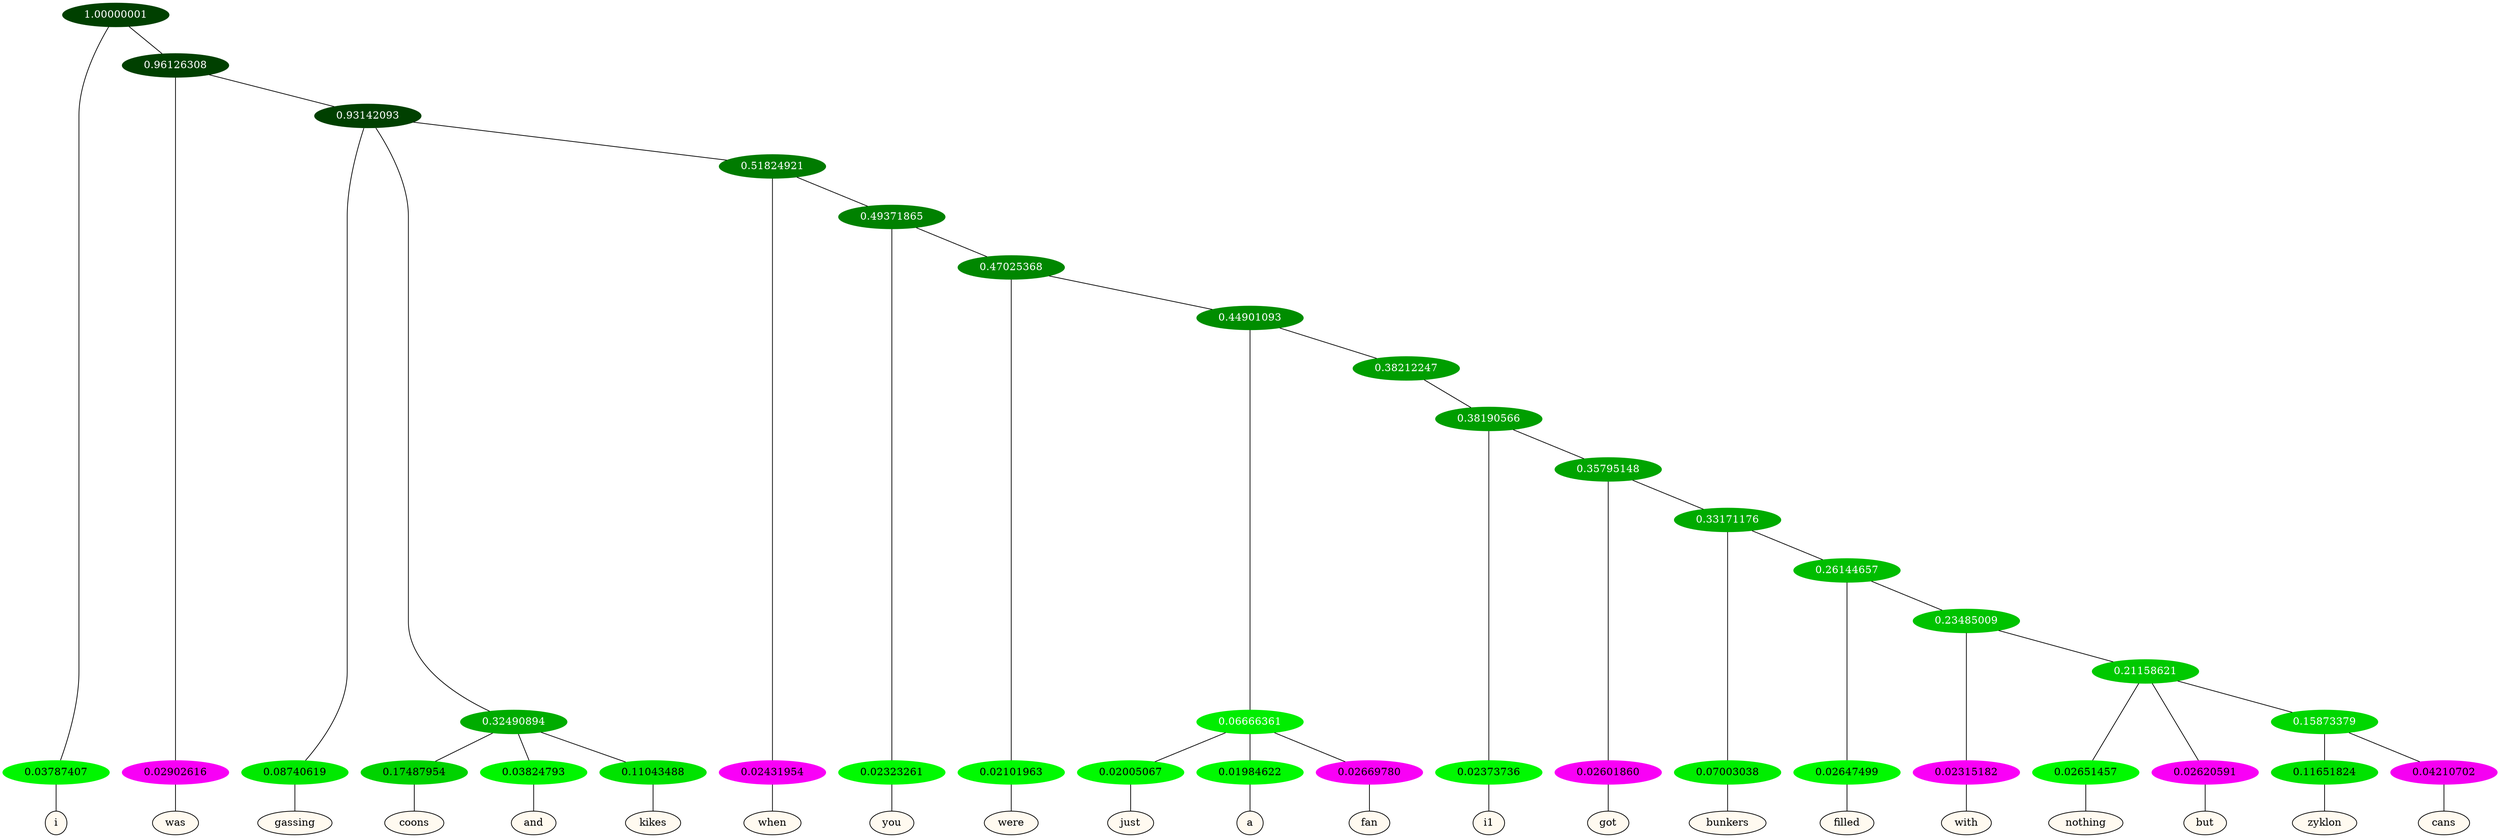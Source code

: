 graph {
	node [format=png height=0.15 nodesep=0.001 ordering=out overlap=prism overlap_scaling=0.01 ranksep=0.001 ratio=0.2 style=filled width=0.15]
	{
		rank=same
		a_w_1 [label=i color=black fillcolor=floralwhite style="filled,solid"]
		a_w_3 [label=was color=black fillcolor=floralwhite style="filled,solid"]
		a_w_5 [label=gassing color=black fillcolor=floralwhite style="filled,solid"]
		a_w_8 [label=coons color=black fillcolor=floralwhite style="filled,solid"]
		a_w_9 [label=and color=black fillcolor=floralwhite style="filled,solid"]
		a_w_10 [label=kikes color=black fillcolor=floralwhite style="filled,solid"]
		a_w_11 [label=when color=black fillcolor=floralwhite style="filled,solid"]
		a_w_13 [label=you color=black fillcolor=floralwhite style="filled,solid"]
		a_w_15 [label=were color=black fillcolor=floralwhite style="filled,solid"]
		a_w_19 [label=just color=black fillcolor=floralwhite style="filled,solid"]
		a_w_20 [label=a color=black fillcolor=floralwhite style="filled,solid"]
		a_w_21 [label=fan color=black fillcolor=floralwhite style="filled,solid"]
		a_w_23 [label=i1 color=black fillcolor=floralwhite style="filled,solid"]
		a_w_25 [label=got color=black fillcolor=floralwhite style="filled,solid"]
		a_w_27 [label=bunkers color=black fillcolor=floralwhite style="filled,solid"]
		a_w_29 [label=filled color=black fillcolor=floralwhite style="filled,solid"]
		a_w_31 [label=with color=black fillcolor=floralwhite style="filled,solid"]
		a_w_33 [label=nothing color=black fillcolor=floralwhite style="filled,solid"]
		a_w_34 [label=but color=black fillcolor=floralwhite style="filled,solid"]
		a_w_36 [label=zyklon color=black fillcolor=floralwhite style="filled,solid"]
		a_w_37 [label=cans color=black fillcolor=floralwhite style="filled,solid"]
	}
	a_n_1 -- a_w_1
	a_n_3 -- a_w_3
	a_n_5 -- a_w_5
	a_n_8 -- a_w_8
	a_n_9 -- a_w_9
	a_n_10 -- a_w_10
	a_n_11 -- a_w_11
	a_n_13 -- a_w_13
	a_n_15 -- a_w_15
	a_n_19 -- a_w_19
	a_n_20 -- a_w_20
	a_n_21 -- a_w_21
	a_n_23 -- a_w_23
	a_n_25 -- a_w_25
	a_n_27 -- a_w_27
	a_n_29 -- a_w_29
	a_n_31 -- a_w_31
	a_n_33 -- a_w_33
	a_n_34 -- a_w_34
	a_n_36 -- a_w_36
	a_n_37 -- a_w_37
	{
		rank=same
		a_n_1 [label=0.03787407 color="0.334 1.000 0.962" fontcolor=black]
		a_n_3 [label=0.02902616 color="0.835 1.000 0.971" fontcolor=black]
		a_n_5 [label=0.08740619 color="0.334 1.000 0.913" fontcolor=black]
		a_n_8 [label=0.17487954 color="0.334 1.000 0.825" fontcolor=black]
		a_n_9 [label=0.03824793 color="0.334 1.000 0.962" fontcolor=black]
		a_n_10 [label=0.11043488 color="0.334 1.000 0.890" fontcolor=black]
		a_n_11 [label=0.02431954 color="0.835 1.000 0.976" fontcolor=black]
		a_n_13 [label=0.02323261 color="0.334 1.000 0.977" fontcolor=black]
		a_n_15 [label=0.02101963 color="0.334 1.000 0.979" fontcolor=black]
		a_n_19 [label=0.02005067 color="0.334 1.000 0.980" fontcolor=black]
		a_n_20 [label=0.01984622 color="0.334 1.000 0.980" fontcolor=black]
		a_n_21 [label=0.02669780 color="0.835 1.000 0.973" fontcolor=black]
		a_n_23 [label=0.02373736 color="0.334 1.000 0.976" fontcolor=black]
		a_n_25 [label=0.02601860 color="0.835 1.000 0.974" fontcolor=black]
		a_n_27 [label=0.07003038 color="0.334 1.000 0.930" fontcolor=black]
		a_n_29 [label=0.02647499 color="0.334 1.000 0.974" fontcolor=black]
		a_n_31 [label=0.02315182 color="0.835 1.000 0.977" fontcolor=black]
		a_n_33 [label=0.02651457 color="0.334 1.000 0.973" fontcolor=black]
		a_n_34 [label=0.02620591 color="0.835 1.000 0.974" fontcolor=black]
		a_n_36 [label=0.11651824 color="0.334 1.000 0.883" fontcolor=black]
		a_n_37 [label=0.04210702 color="0.835 1.000 0.958" fontcolor=black]
	}
	a_n_0 [label=1.00000001 color="0.334 1.000 0.250" fontcolor=grey99]
	a_n_0 -- a_n_1
	a_n_2 [label=0.96126308 color="0.334 1.000 0.250" fontcolor=grey99]
	a_n_0 -- a_n_2
	a_n_2 -- a_n_3
	a_n_4 [label=0.93142093 color="0.334 1.000 0.250" fontcolor=grey99]
	a_n_2 -- a_n_4
	a_n_4 -- a_n_5
	a_n_6 [label=0.32490894 color="0.334 1.000 0.675" fontcolor=grey99]
	a_n_4 -- a_n_6
	a_n_7 [label=0.51824921 color="0.334 1.000 0.482" fontcolor=grey99]
	a_n_4 -- a_n_7
	a_n_6 -- a_n_8
	a_n_6 -- a_n_9
	a_n_6 -- a_n_10
	a_n_7 -- a_n_11
	a_n_12 [label=0.49371865 color="0.334 1.000 0.506" fontcolor=grey99]
	a_n_7 -- a_n_12
	a_n_12 -- a_n_13
	a_n_14 [label=0.47025368 color="0.334 1.000 0.530" fontcolor=grey99]
	a_n_12 -- a_n_14
	a_n_14 -- a_n_15
	a_n_16 [label=0.44901093 color="0.334 1.000 0.551" fontcolor=grey99]
	a_n_14 -- a_n_16
	a_n_17 [label=0.06666361 color="0.334 1.000 0.933" fontcolor=grey99]
	a_n_16 -- a_n_17
	a_n_18 [label=0.38212247 color="0.334 1.000 0.618" fontcolor=grey99]
	a_n_16 -- a_n_18
	a_n_17 -- a_n_19
	a_n_17 -- a_n_20
	a_n_17 -- a_n_21
	a_n_22 [label=0.38190566 color="0.334 1.000 0.618" fontcolor=grey99]
	a_n_18 -- a_n_22
	a_n_22 -- a_n_23
	a_n_24 [label=0.35795148 color="0.334 1.000 0.642" fontcolor=grey99]
	a_n_22 -- a_n_24
	a_n_24 -- a_n_25
	a_n_26 [label=0.33171176 color="0.334 1.000 0.668" fontcolor=grey99]
	a_n_24 -- a_n_26
	a_n_26 -- a_n_27
	a_n_28 [label=0.26144657 color="0.334 1.000 0.739" fontcolor=grey99]
	a_n_26 -- a_n_28
	a_n_28 -- a_n_29
	a_n_30 [label=0.23485009 color="0.334 1.000 0.765" fontcolor=grey99]
	a_n_28 -- a_n_30
	a_n_30 -- a_n_31
	a_n_32 [label=0.21158621 color="0.334 1.000 0.788" fontcolor=grey99]
	a_n_30 -- a_n_32
	a_n_32 -- a_n_33
	a_n_32 -- a_n_34
	a_n_35 [label=0.15873379 color="0.334 1.000 0.841" fontcolor=grey99]
	a_n_32 -- a_n_35
	a_n_35 -- a_n_36
	a_n_35 -- a_n_37
}
